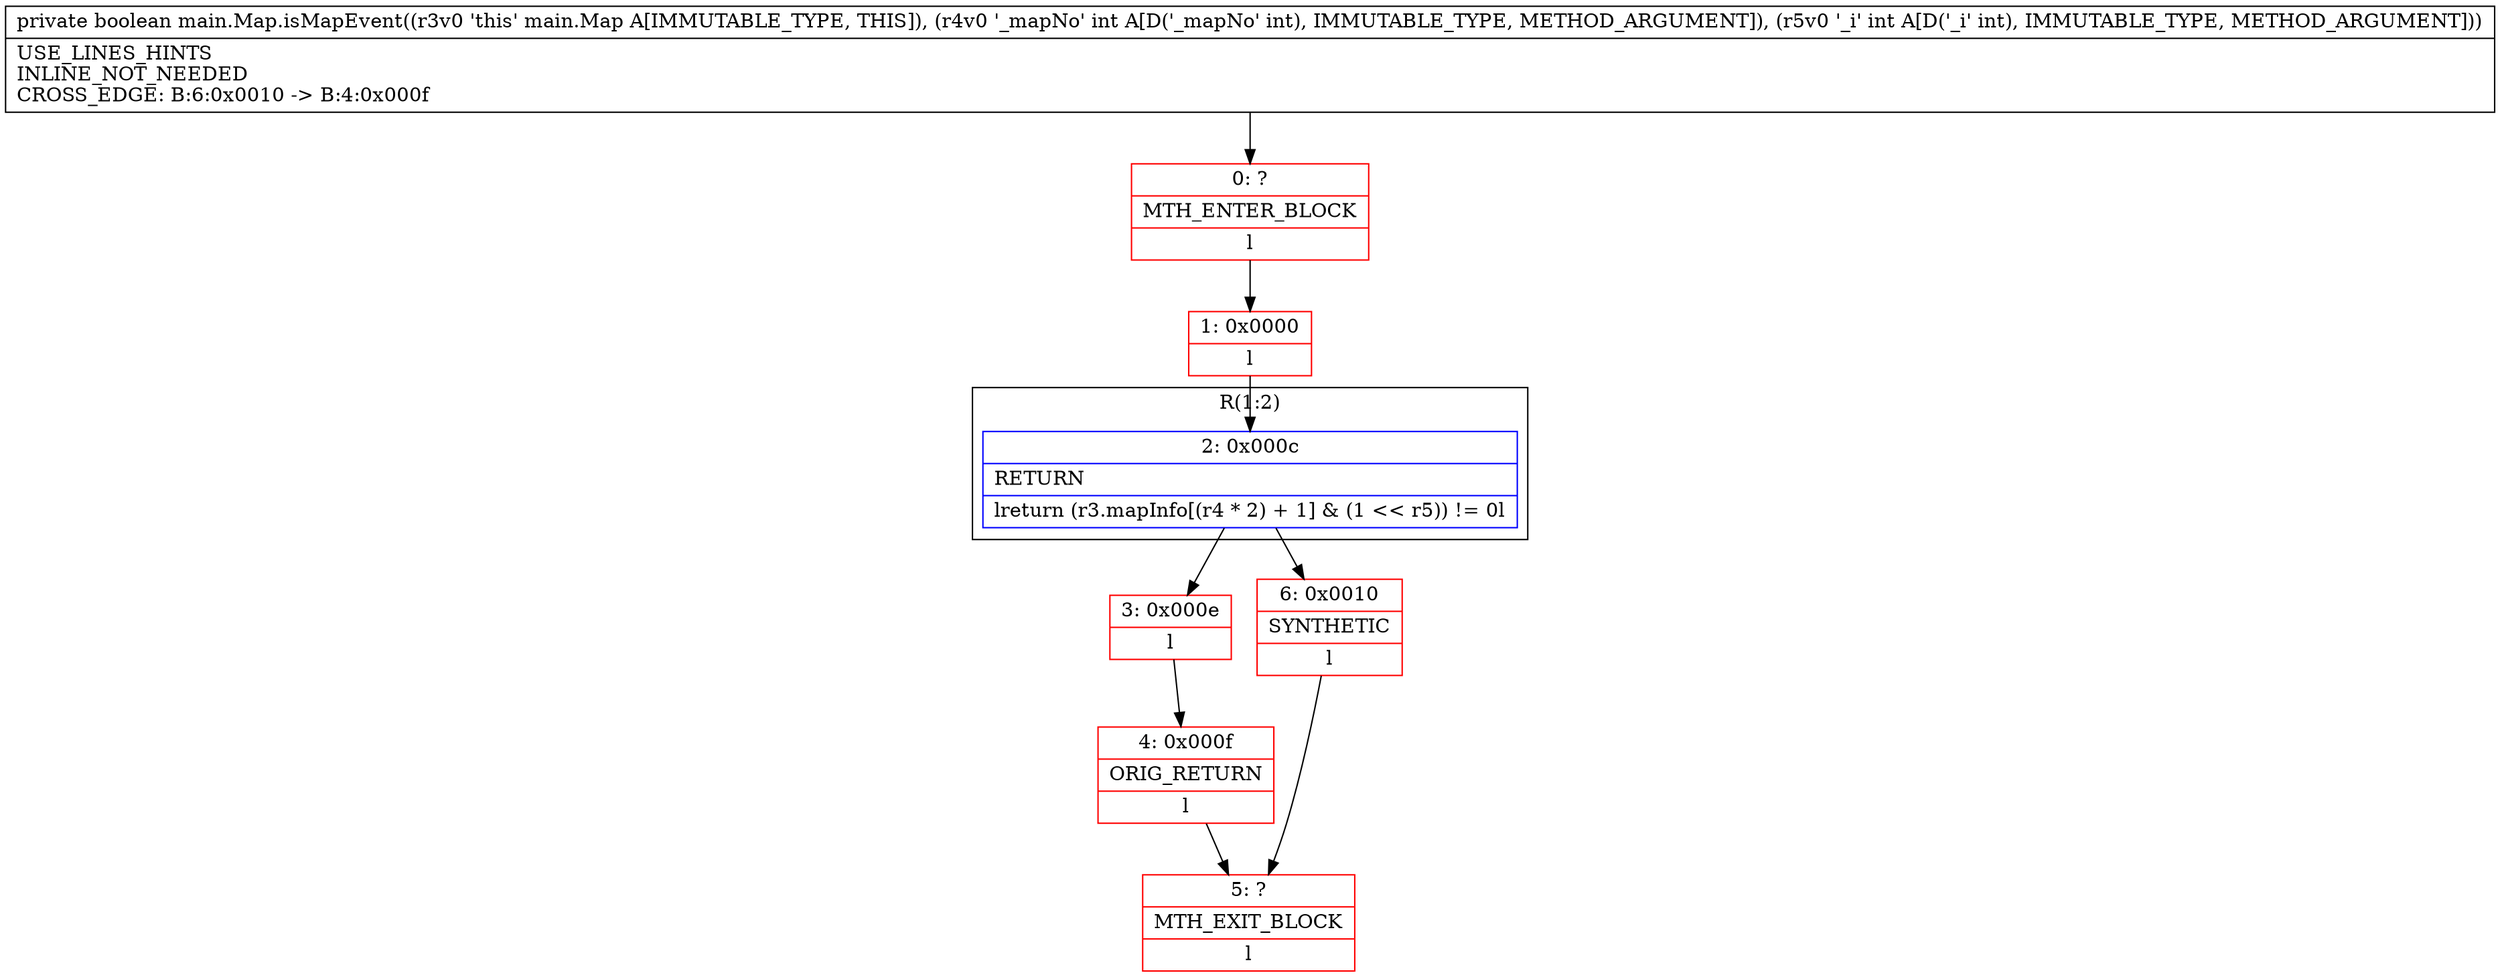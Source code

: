 digraph "CFG formain.Map.isMapEvent(II)Z" {
subgraph cluster_Region_54566024 {
label = "R(1:2)";
node [shape=record,color=blue];
Node_2 [shape=record,label="{2\:\ 0x000c|RETURN\l|lreturn (r3.mapInfo[(r4 * 2) + 1] & (1 \<\< r5)) != 0l}"];
}
Node_0 [shape=record,color=red,label="{0\:\ ?|MTH_ENTER_BLOCK\l|l}"];
Node_1 [shape=record,color=red,label="{1\:\ 0x0000|l}"];
Node_3 [shape=record,color=red,label="{3\:\ 0x000e|l}"];
Node_4 [shape=record,color=red,label="{4\:\ 0x000f|ORIG_RETURN\l|l}"];
Node_5 [shape=record,color=red,label="{5\:\ ?|MTH_EXIT_BLOCK\l|l}"];
Node_6 [shape=record,color=red,label="{6\:\ 0x0010|SYNTHETIC\l|l}"];
MethodNode[shape=record,label="{private boolean main.Map.isMapEvent((r3v0 'this' main.Map A[IMMUTABLE_TYPE, THIS]), (r4v0 '_mapNo' int A[D('_mapNo' int), IMMUTABLE_TYPE, METHOD_ARGUMENT]), (r5v0 '_i' int A[D('_i' int), IMMUTABLE_TYPE, METHOD_ARGUMENT]))  | USE_LINES_HINTS\lINLINE_NOT_NEEDED\lCROSS_EDGE: B:6:0x0010 \-\> B:4:0x000f\l}"];
MethodNode -> Node_0;
Node_2 -> Node_3;
Node_2 -> Node_6;
Node_0 -> Node_1;
Node_1 -> Node_2;
Node_3 -> Node_4;
Node_4 -> Node_5;
Node_6 -> Node_5;
}

